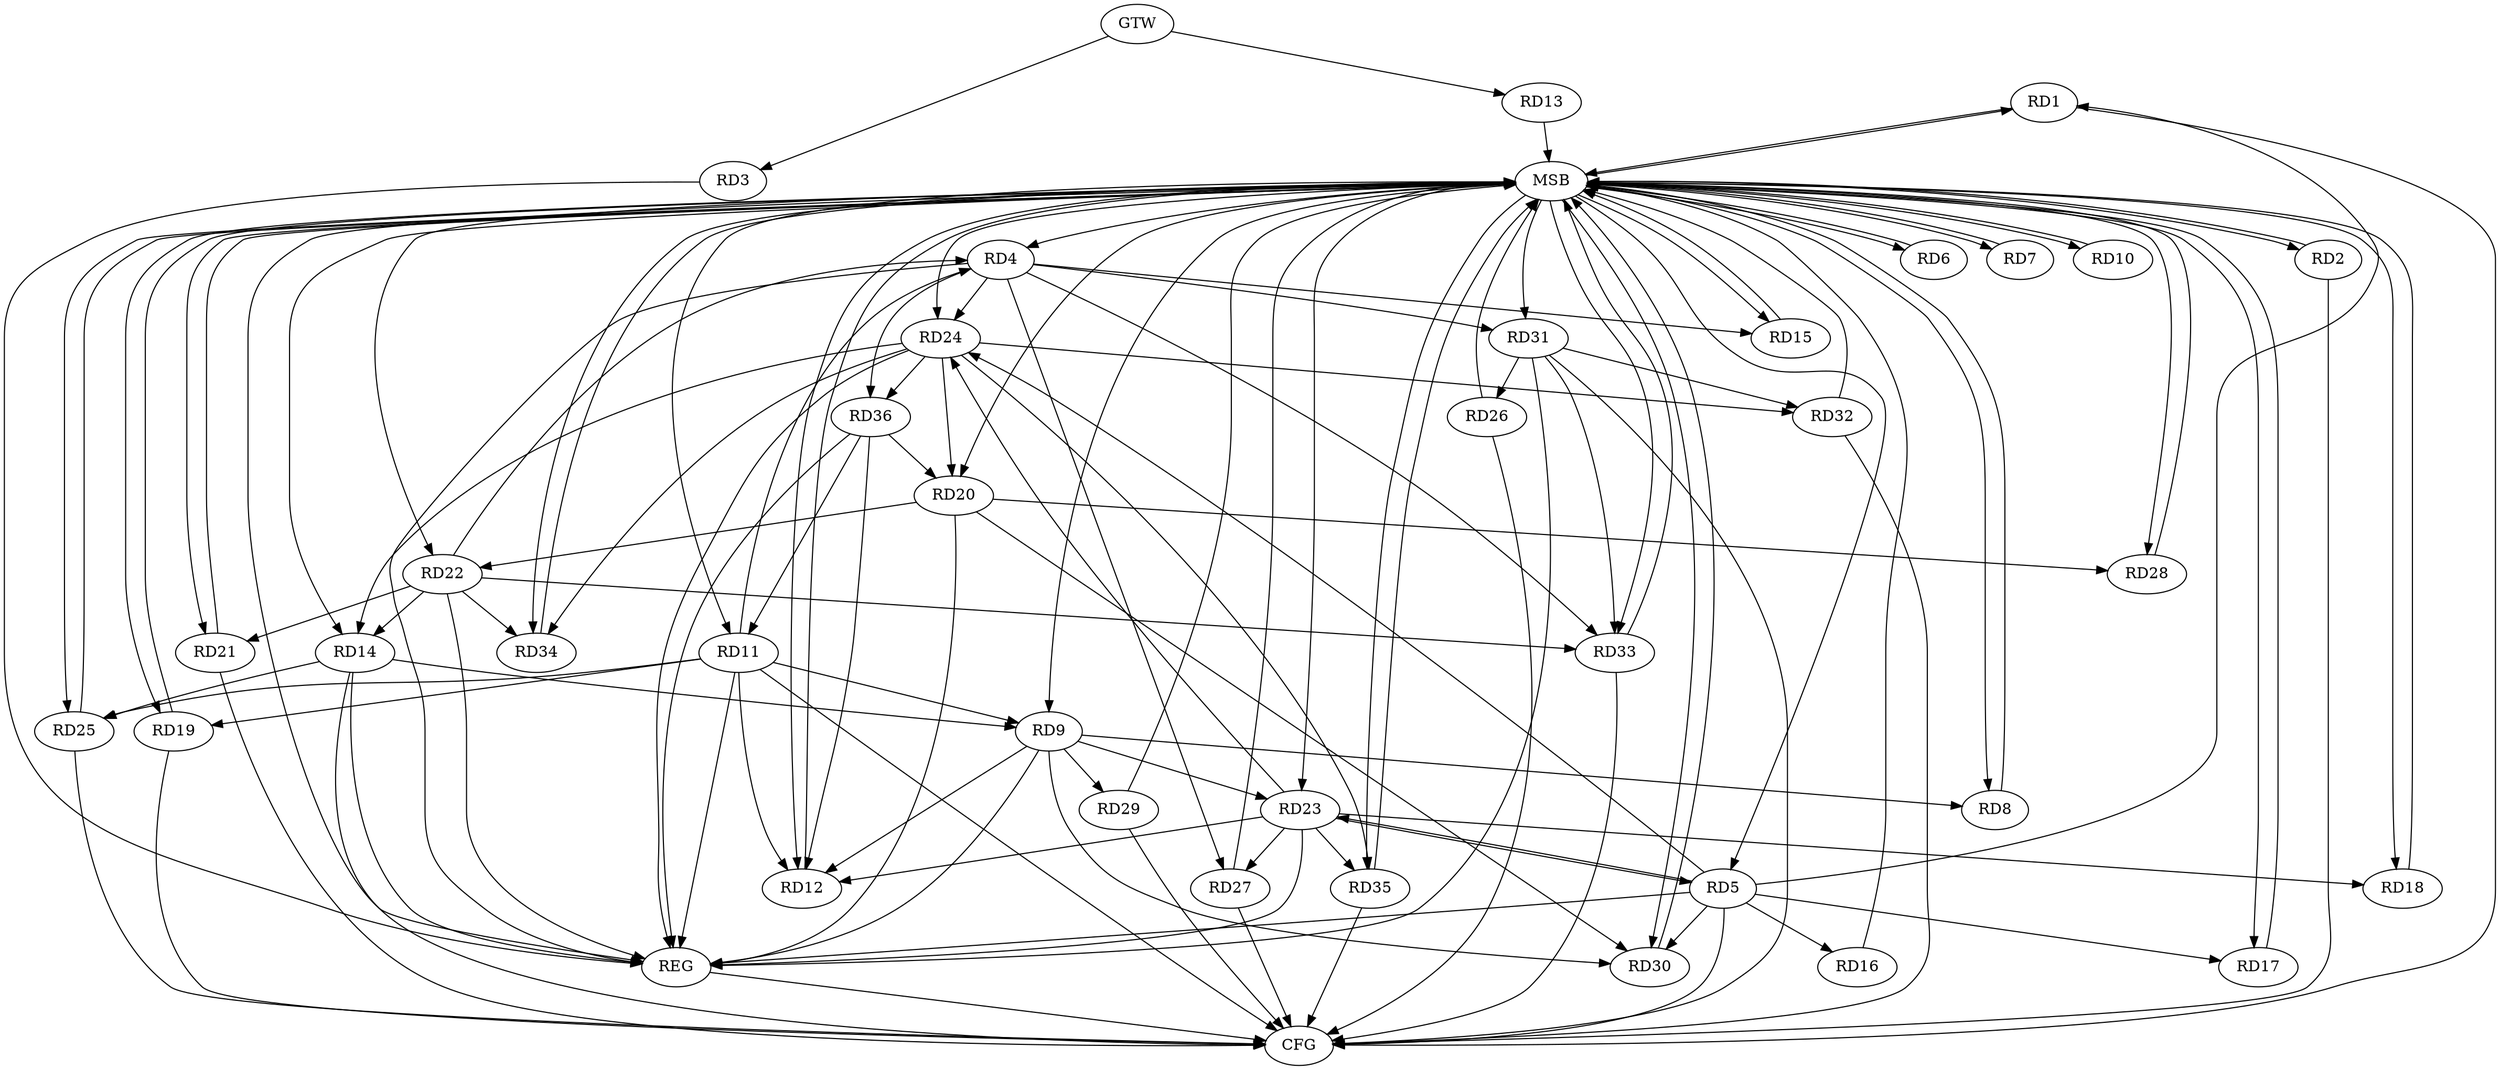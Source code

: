strict digraph G {
  RD1 [ label="RD1" ];
  RD2 [ label="RD2" ];
  RD3 [ label="RD3" ];
  RD4 [ label="RD4" ];
  RD5 [ label="RD5" ];
  RD6 [ label="RD6" ];
  RD7 [ label="RD7" ];
  RD8 [ label="RD8" ];
  RD9 [ label="RD9" ];
  RD10 [ label="RD10" ];
  RD11 [ label="RD11" ];
  RD12 [ label="RD12" ];
  RD13 [ label="RD13" ];
  RD14 [ label="RD14" ];
  RD15 [ label="RD15" ];
  RD16 [ label="RD16" ];
  RD17 [ label="RD17" ];
  RD18 [ label="RD18" ];
  RD19 [ label="RD19" ];
  RD20 [ label="RD20" ];
  RD21 [ label="RD21" ];
  RD22 [ label="RD22" ];
  RD23 [ label="RD23" ];
  RD24 [ label="RD24" ];
  RD25 [ label="RD25" ];
  RD26 [ label="RD26" ];
  RD27 [ label="RD27" ];
  RD28 [ label="RD28" ];
  RD29 [ label="RD29" ];
  RD30 [ label="RD30" ];
  RD31 [ label="RD31" ];
  RD32 [ label="RD32" ];
  RD33 [ label="RD33" ];
  RD34 [ label="RD34" ];
  RD35 [ label="RD35" ];
  RD36 [ label="RD36" ];
  GTW [ label="GTW" ];
  REG [ label="REG" ];
  MSB [ label="MSB" ];
  CFG [ label="CFG" ];
  RD5 -> RD1;
  RD11 -> RD4;
  RD4 -> RD15;
  RD22 -> RD4;
  RD4 -> RD24;
  RD4 -> RD27;
  RD4 -> RD31;
  RD4 -> RD33;
  RD4 -> RD36;
  RD5 -> RD16;
  RD5 -> RD17;
  RD5 -> RD23;
  RD23 -> RD5;
  RD5 -> RD24;
  RD5 -> RD30;
  RD9 -> RD8;
  RD11 -> RD9;
  RD9 -> RD12;
  RD14 -> RD9;
  RD9 -> RD23;
  RD9 -> RD29;
  RD9 -> RD30;
  RD11 -> RD12;
  RD11 -> RD19;
  RD11 -> RD25;
  RD36 -> RD11;
  RD23 -> RD12;
  RD36 -> RD12;
  RD22 -> RD14;
  RD24 -> RD14;
  RD14 -> RD25;
  RD23 -> RD18;
  RD20 -> RD22;
  RD24 -> RD20;
  RD20 -> RD28;
  RD20 -> RD30;
  RD36 -> RD20;
  RD22 -> RD21;
  RD22 -> RD33;
  RD22 -> RD34;
  RD23 -> RD24;
  RD23 -> RD27;
  RD23 -> RD35;
  RD24 -> RD32;
  RD24 -> RD34;
  RD24 -> RD35;
  RD24 -> RD36;
  RD31 -> RD26;
  RD31 -> RD32;
  RD31 -> RD33;
  GTW -> RD3;
  GTW -> RD13;
  RD3 -> REG;
  RD4 -> REG;
  RD5 -> REG;
  RD9 -> REG;
  RD11 -> REG;
  RD14 -> REG;
  RD20 -> REG;
  RD22 -> REG;
  RD23 -> REG;
  RD24 -> REG;
  RD31 -> REG;
  RD36 -> REG;
  RD1 -> MSB;
  MSB -> RD8;
  MSB -> RD23;
  MSB -> RD34;
  MSB -> REG;
  RD2 -> MSB;
  MSB -> RD4;
  MSB -> RD33;
  RD6 -> MSB;
  MSB -> RD2;
  MSB -> RD17;
  MSB -> RD19;
  MSB -> RD25;
  RD7 -> MSB;
  RD8 -> MSB;
  MSB -> RD18;
  RD10 -> MSB;
  MSB -> RD9;
  RD12 -> MSB;
  MSB -> RD10;
  MSB -> RD28;
  MSB -> RD31;
  RD13 -> MSB;
  MSB -> RD5;
  MSB -> RD7;
  RD15 -> MSB;
  MSB -> RD11;
  MSB -> RD35;
  RD16 -> MSB;
  MSB -> RD21;
  RD17 -> MSB;
  RD18 -> MSB;
  RD19 -> MSB;
  RD21 -> MSB;
  MSB -> RD15;
  RD25 -> MSB;
  RD26 -> MSB;
  MSB -> RD22;
  RD27 -> MSB;
  RD28 -> MSB;
  MSB -> RD20;
  RD29 -> MSB;
  MSB -> RD12;
  MSB -> RD24;
  RD30 -> MSB;
  RD32 -> MSB;
  MSB -> RD1;
  MSB -> RD14;
  RD33 -> MSB;
  RD34 -> MSB;
  MSB -> RD6;
  RD35 -> MSB;
  MSB -> RD30;
  RD2 -> CFG;
  RD31 -> CFG;
  RD11 -> CFG;
  RD19 -> CFG;
  RD1 -> CFG;
  RD14 -> CFG;
  RD27 -> CFG;
  RD5 -> CFG;
  RD33 -> CFG;
  RD21 -> CFG;
  RD29 -> CFG;
  RD25 -> CFG;
  RD35 -> CFG;
  RD32 -> CFG;
  RD26 -> CFG;
  REG -> CFG;
}
